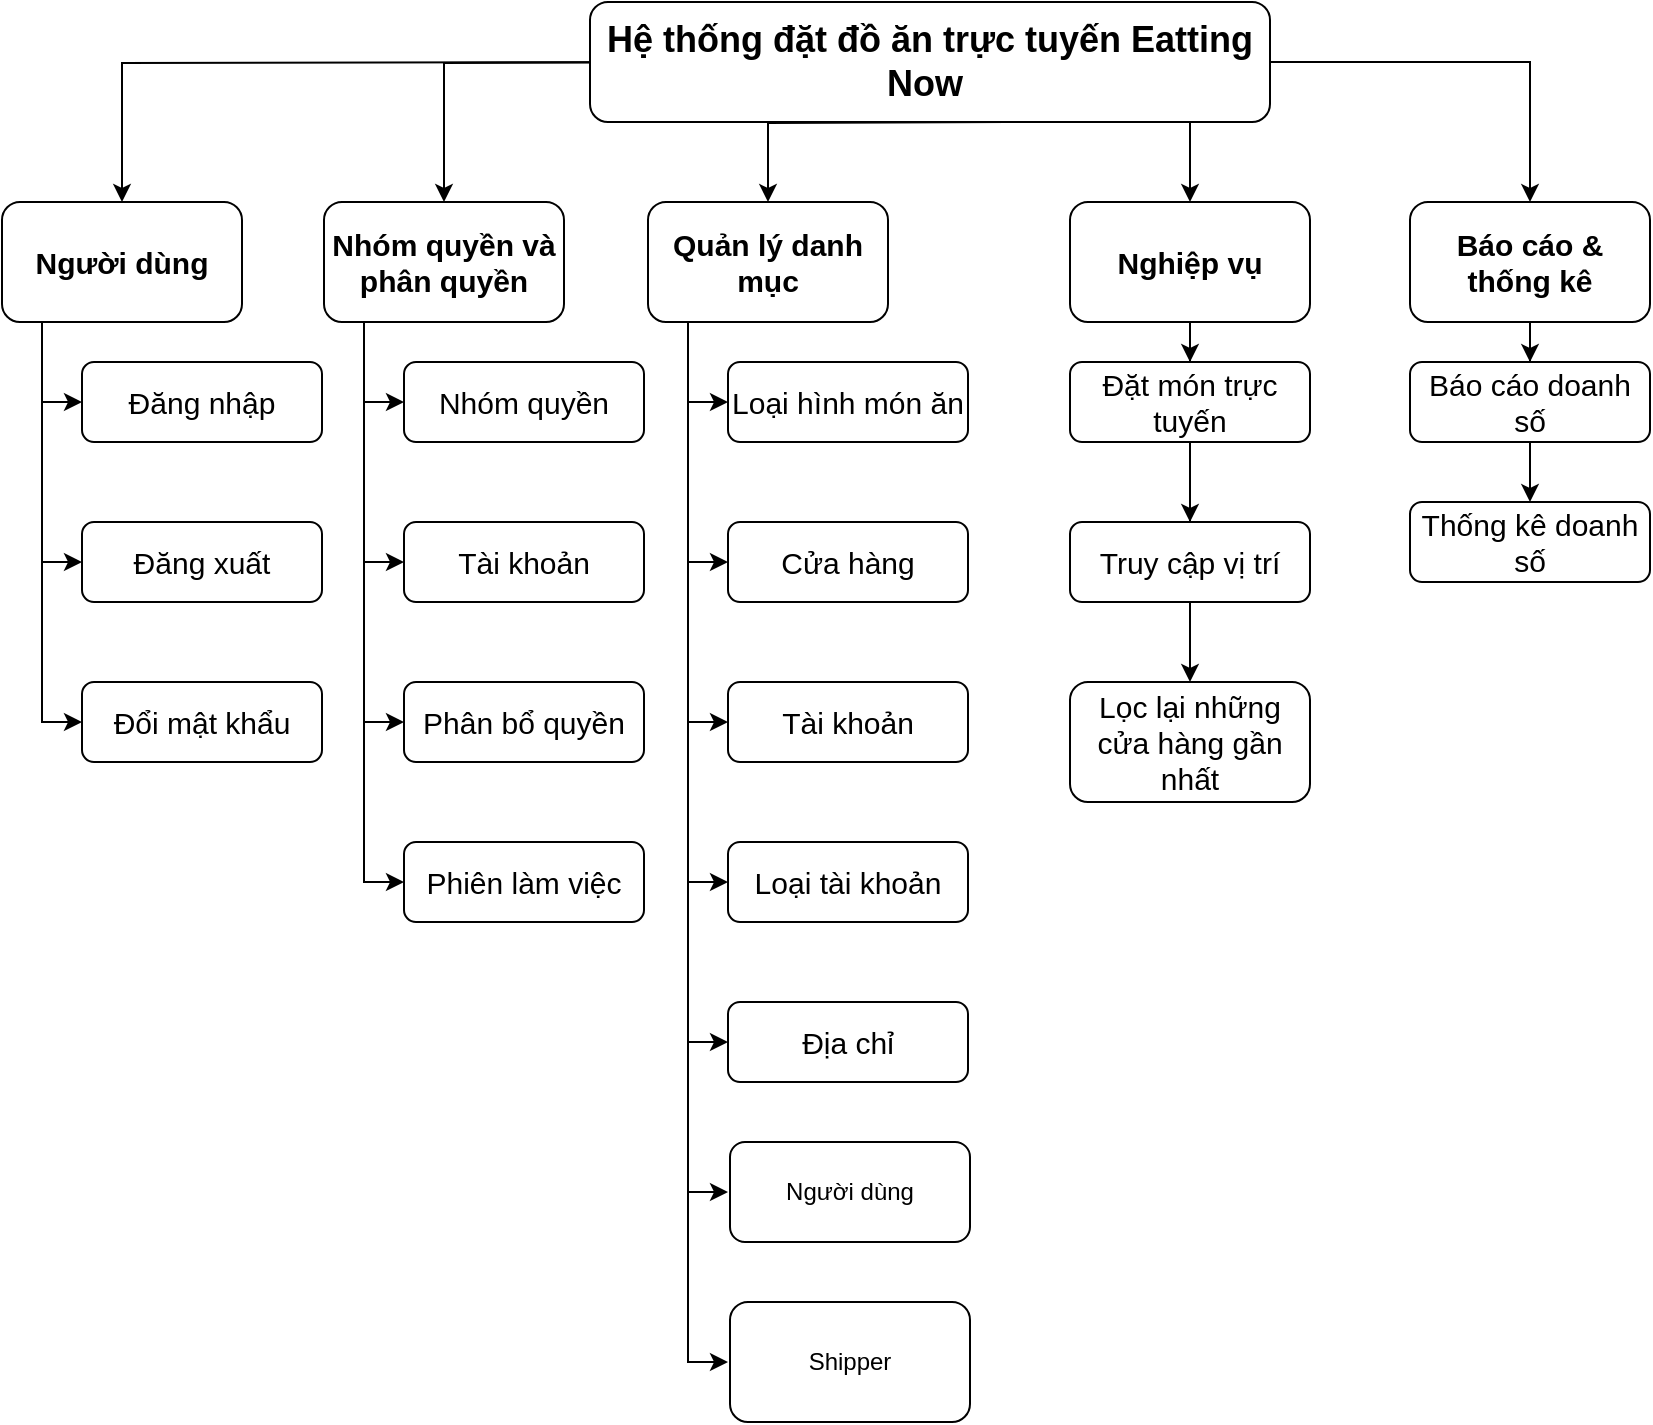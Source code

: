 <mxfile version="21.1.2" type="device">
  <diagram name="Page-1" id="Uy3FqcP_hIWcuMwh0tiC">
    <mxGraphModel dx="1257" dy="774" grid="1" gridSize="10" guides="1" tooltips="1" connect="1" arrows="1" fold="1" page="1" pageScale="1" pageWidth="850" pageHeight="1100" math="0" shadow="0">
      <root>
        <mxCell id="0" />
        <mxCell id="1" parent="0" />
        <mxCell id="tTOaP71Zo4lGY39qygFg-38" style="edgeStyle=orthogonalEdgeStyle;rounded=0;orthogonalLoop=1;jettySize=auto;html=1;" parent="1" target="tTOaP71Zo4lGY39qygFg-2" edge="1">
          <mxGeometry relative="1" as="geometry">
            <mxPoint x="479.0" y="50.0" as="sourcePoint" />
          </mxGeometry>
        </mxCell>
        <mxCell id="tTOaP71Zo4lGY39qygFg-39" style="edgeStyle=orthogonalEdgeStyle;rounded=0;orthogonalLoop=1;jettySize=auto;html=1;" parent="1" target="tTOaP71Zo4lGY39qygFg-10" edge="1">
          <mxGeometry relative="1" as="geometry">
            <mxPoint x="479.0" y="50.0" as="sourcePoint" />
          </mxGeometry>
        </mxCell>
        <mxCell id="tTOaP71Zo4lGY39qygFg-40" style="edgeStyle=orthogonalEdgeStyle;rounded=0;orthogonalLoop=1;jettySize=auto;html=1;" parent="1" target="tTOaP71Zo4lGY39qygFg-4" edge="1">
          <mxGeometry relative="1" as="geometry">
            <mxPoint x="619" y="80.0" as="sourcePoint" />
          </mxGeometry>
        </mxCell>
        <mxCell id="tTOaP71Zo4lGY39qygFg-42" style="edgeStyle=orthogonalEdgeStyle;rounded=0;orthogonalLoop=1;jettySize=auto;html=1;" parent="1" source="tTOaP71Zo4lGY39qygFg-1" target="tTOaP71Zo4lGY39qygFg-3" edge="1">
          <mxGeometry relative="1" as="geometry">
            <Array as="points">
              <mxPoint x="710" y="100" />
              <mxPoint x="710" y="100" />
            </Array>
          </mxGeometry>
        </mxCell>
        <mxCell id="tTOaP71Zo4lGY39qygFg-43" style="edgeStyle=orthogonalEdgeStyle;rounded=0;orthogonalLoop=1;jettySize=auto;html=1;" parent="1" source="tTOaP71Zo4lGY39qygFg-1" target="tTOaP71Zo4lGY39qygFg-33" edge="1">
          <mxGeometry relative="1" as="geometry">
            <Array as="points">
              <mxPoint x="880" y="50" />
              <mxPoint x="880" y="150" />
            </Array>
          </mxGeometry>
        </mxCell>
        <mxCell id="tTOaP71Zo4lGY39qygFg-1" value="&lt;b&gt;Hệ thống đặt đồ ăn trực tuyến Eatting Now&amp;nbsp;&lt;/b&gt;" style="rounded=1;whiteSpace=wrap;html=1;fontSize=18;" parent="1" vertex="1">
          <mxGeometry x="410" y="20" width="340" height="60" as="geometry" />
        </mxCell>
        <mxCell id="tTOaP71Zo4lGY39qygFg-44" style="edgeStyle=orthogonalEdgeStyle;rounded=0;orthogonalLoop=1;jettySize=auto;html=1;fontSize=15;" parent="1" source="tTOaP71Zo4lGY39qygFg-2" target="tTOaP71Zo4lGY39qygFg-6" edge="1">
          <mxGeometry relative="1" as="geometry">
            <Array as="points">
              <mxPoint x="136" y="220" />
            </Array>
          </mxGeometry>
        </mxCell>
        <mxCell id="tTOaP71Zo4lGY39qygFg-45" style="edgeStyle=orthogonalEdgeStyle;rounded=0;orthogonalLoop=1;jettySize=auto;html=1;fontSize=15;" parent="1" source="tTOaP71Zo4lGY39qygFg-2" target="tTOaP71Zo4lGY39qygFg-7" edge="1">
          <mxGeometry relative="1" as="geometry">
            <Array as="points">
              <mxPoint x="136" y="300" />
            </Array>
          </mxGeometry>
        </mxCell>
        <mxCell id="tTOaP71Zo4lGY39qygFg-46" style="edgeStyle=orthogonalEdgeStyle;rounded=0;orthogonalLoop=1;jettySize=auto;html=1;fontSize=15;" parent="1" source="tTOaP71Zo4lGY39qygFg-2" target="tTOaP71Zo4lGY39qygFg-8" edge="1">
          <mxGeometry relative="1" as="geometry">
            <Array as="points">
              <mxPoint x="136" y="380" />
            </Array>
          </mxGeometry>
        </mxCell>
        <mxCell id="tTOaP71Zo4lGY39qygFg-2" value="Người dùng" style="rounded=1;whiteSpace=wrap;html=1;fontSize=15;fontStyle=1" parent="1" vertex="1">
          <mxGeometry x="116" y="120" width="120" height="60" as="geometry" />
        </mxCell>
        <mxCell id="tTOaP71Zo4lGY39qygFg-61" style="edgeStyle=orthogonalEdgeStyle;rounded=0;orthogonalLoop=1;jettySize=auto;html=1;fontSize=15;" parent="1" source="tTOaP71Zo4lGY39qygFg-3" target="tTOaP71Zo4lGY39qygFg-24" edge="1">
          <mxGeometry relative="1" as="geometry">
            <Array as="points">
              <mxPoint x="710" y="190" />
              <mxPoint x="710" y="190" />
            </Array>
          </mxGeometry>
        </mxCell>
        <mxCell id="tTOaP71Zo4lGY39qygFg-62" style="edgeStyle=orthogonalEdgeStyle;rounded=0;orthogonalLoop=1;jettySize=auto;html=1;fontSize=15;" parent="1" source="tTOaP71Zo4lGY39qygFg-3" target="tTOaP71Zo4lGY39qygFg-25" edge="1">
          <mxGeometry relative="1" as="geometry">
            <Array as="points">
              <mxPoint x="710" y="190" />
              <mxPoint x="710" y="190" />
            </Array>
          </mxGeometry>
        </mxCell>
        <mxCell id="tTOaP71Zo4lGY39qygFg-63" style="edgeStyle=orthogonalEdgeStyle;rounded=0;orthogonalLoop=1;jettySize=auto;html=1;fontSize=15;" parent="1" source="tTOaP71Zo4lGY39qygFg-3" target="tTOaP71Zo4lGY39qygFg-28" edge="1">
          <mxGeometry relative="1" as="geometry">
            <Array as="points">
              <mxPoint x="710" y="410" />
              <mxPoint x="710" y="410" />
            </Array>
          </mxGeometry>
        </mxCell>
        <mxCell id="tTOaP71Zo4lGY39qygFg-3" value="Nghiệp vụ" style="rounded=1;whiteSpace=wrap;html=1;fontSize=15;fontStyle=1" parent="1" vertex="1">
          <mxGeometry x="650" y="120" width="120" height="60" as="geometry" />
        </mxCell>
        <mxCell id="tTOaP71Zo4lGY39qygFg-51" style="edgeStyle=orthogonalEdgeStyle;rounded=0;orthogonalLoop=1;jettySize=auto;html=1;fontSize=15;" parent="1" source="tTOaP71Zo4lGY39qygFg-4" target="tTOaP71Zo4lGY39qygFg-14" edge="1">
          <mxGeometry relative="1" as="geometry">
            <Array as="points">
              <mxPoint x="459" y="220" />
            </Array>
          </mxGeometry>
        </mxCell>
        <mxCell id="tTOaP71Zo4lGY39qygFg-52" style="edgeStyle=orthogonalEdgeStyle;rounded=0;orthogonalLoop=1;jettySize=auto;html=1;fontSize=15;" parent="1" source="tTOaP71Zo4lGY39qygFg-4" target="tTOaP71Zo4lGY39qygFg-16" edge="1">
          <mxGeometry relative="1" as="geometry">
            <Array as="points">
              <mxPoint x="459" y="300" />
            </Array>
          </mxGeometry>
        </mxCell>
        <mxCell id="tTOaP71Zo4lGY39qygFg-53" style="edgeStyle=orthogonalEdgeStyle;rounded=0;orthogonalLoop=1;jettySize=auto;html=1;fontSize=15;" parent="1" source="tTOaP71Zo4lGY39qygFg-4" target="tTOaP71Zo4lGY39qygFg-15" edge="1">
          <mxGeometry relative="1" as="geometry">
            <Array as="points">
              <mxPoint x="459" y="460" />
            </Array>
          </mxGeometry>
        </mxCell>
        <mxCell id="tTOaP71Zo4lGY39qygFg-54" style="edgeStyle=orthogonalEdgeStyle;rounded=0;orthogonalLoop=1;jettySize=auto;html=1;fontSize=15;" parent="1" source="tTOaP71Zo4lGY39qygFg-4" target="tTOaP71Zo4lGY39qygFg-31" edge="1">
          <mxGeometry relative="1" as="geometry">
            <Array as="points">
              <mxPoint x="459" y="380" />
            </Array>
          </mxGeometry>
        </mxCell>
        <mxCell id="tTOaP71Zo4lGY39qygFg-55" style="edgeStyle=orthogonalEdgeStyle;rounded=0;orthogonalLoop=1;jettySize=auto;html=1;fontSize=15;" parent="1" source="tTOaP71Zo4lGY39qygFg-4" target="tTOaP71Zo4lGY39qygFg-17" edge="1">
          <mxGeometry relative="1" as="geometry">
            <mxPoint x="459" y="520" as="targetPoint" />
            <Array as="points">
              <mxPoint x="459" y="540" />
            </Array>
          </mxGeometry>
        </mxCell>
        <mxCell id="TW_2m22r_FbXW57V3THS-16" style="edgeStyle=orthogonalEdgeStyle;rounded=0;orthogonalLoop=1;jettySize=auto;html=1;exitX=0.175;exitY=1.1;exitDx=0;exitDy=0;entryX=0;entryY=0.5;entryDx=0;entryDy=0;exitPerimeter=0;" edge="1" parent="1">
          <mxGeometry relative="1" as="geometry">
            <mxPoint x="459" y="186" as="sourcePoint" />
            <mxPoint x="479" y="615" as="targetPoint" />
            <Array as="points">
              <mxPoint x="459" y="615" />
            </Array>
          </mxGeometry>
        </mxCell>
        <mxCell id="TW_2m22r_FbXW57V3THS-19" style="edgeStyle=orthogonalEdgeStyle;rounded=0;orthogonalLoop=1;jettySize=auto;html=1;exitX=0.25;exitY=1;exitDx=0;exitDy=0;entryX=0;entryY=0.5;entryDx=0;entryDy=0;" edge="1" parent="1">
          <mxGeometry relative="1" as="geometry">
            <mxPoint x="468" y="180" as="sourcePoint" />
            <mxPoint x="479" y="700" as="targetPoint" />
            <Array as="points">
              <mxPoint x="459" y="180" />
              <mxPoint x="459" y="700" />
            </Array>
          </mxGeometry>
        </mxCell>
        <mxCell id="tTOaP71Zo4lGY39qygFg-4" value="Quản lý danh mục" style="rounded=1;whiteSpace=wrap;html=1;fontSize=15;fontStyle=1" parent="1" vertex="1">
          <mxGeometry x="439" y="120" width="120" height="60" as="geometry" />
        </mxCell>
        <mxCell id="tTOaP71Zo4lGY39qygFg-6" value="Đăng nhập" style="rounded=1;whiteSpace=wrap;html=1;fontSize=15;" parent="1" vertex="1">
          <mxGeometry x="156" y="200" width="120" height="40" as="geometry" />
        </mxCell>
        <mxCell id="tTOaP71Zo4lGY39qygFg-7" value="Đăng xuất" style="rounded=1;whiteSpace=wrap;html=1;fontSize=15;" parent="1" vertex="1">
          <mxGeometry x="156" y="280" width="120" height="40" as="geometry" />
        </mxCell>
        <mxCell id="tTOaP71Zo4lGY39qygFg-8" value="Đổi mật khẩu" style="rounded=1;whiteSpace=wrap;html=1;fontSize=15;" parent="1" vertex="1">
          <mxGeometry x="156" y="360" width="120" height="40" as="geometry" />
        </mxCell>
        <mxCell id="tTOaP71Zo4lGY39qygFg-47" style="edgeStyle=orthogonalEdgeStyle;rounded=0;orthogonalLoop=1;jettySize=auto;html=1;fontSize=15;" parent="1" source="tTOaP71Zo4lGY39qygFg-10" target="tTOaP71Zo4lGY39qygFg-11" edge="1">
          <mxGeometry relative="1" as="geometry">
            <Array as="points">
              <mxPoint x="297" y="220" />
            </Array>
          </mxGeometry>
        </mxCell>
        <mxCell id="tTOaP71Zo4lGY39qygFg-48" style="edgeStyle=orthogonalEdgeStyle;rounded=0;orthogonalLoop=1;jettySize=auto;html=1;fontSize=15;" parent="1" source="tTOaP71Zo4lGY39qygFg-10" target="tTOaP71Zo4lGY39qygFg-13" edge="1">
          <mxGeometry relative="1" as="geometry">
            <Array as="points">
              <mxPoint x="297" y="300" />
            </Array>
          </mxGeometry>
        </mxCell>
        <mxCell id="tTOaP71Zo4lGY39qygFg-49" style="edgeStyle=orthogonalEdgeStyle;rounded=0;orthogonalLoop=1;jettySize=auto;html=1;fontSize=15;" parent="1" source="tTOaP71Zo4lGY39qygFg-10" target="tTOaP71Zo4lGY39qygFg-12" edge="1">
          <mxGeometry relative="1" as="geometry">
            <Array as="points">
              <mxPoint x="297" y="380" />
            </Array>
          </mxGeometry>
        </mxCell>
        <mxCell id="tTOaP71Zo4lGY39qygFg-50" style="edgeStyle=orthogonalEdgeStyle;rounded=0;orthogonalLoop=1;jettySize=auto;html=1;fontSize=15;" parent="1" source="tTOaP71Zo4lGY39qygFg-10" target="tTOaP71Zo4lGY39qygFg-19" edge="1">
          <mxGeometry relative="1" as="geometry">
            <Array as="points">
              <mxPoint x="297" y="460" />
            </Array>
          </mxGeometry>
        </mxCell>
        <mxCell id="tTOaP71Zo4lGY39qygFg-10" value="Nhóm quyền và phân quyền" style="rounded=1;whiteSpace=wrap;html=1;fontSize=15;fontStyle=1" parent="1" vertex="1">
          <mxGeometry x="277" y="120" width="120" height="60" as="geometry" />
        </mxCell>
        <mxCell id="tTOaP71Zo4lGY39qygFg-11" value="Nhóm quyền" style="rounded=1;whiteSpace=wrap;html=1;fontSize=15;" parent="1" vertex="1">
          <mxGeometry x="317" y="200" width="120" height="40" as="geometry" />
        </mxCell>
        <mxCell id="tTOaP71Zo4lGY39qygFg-12" value="Phân bổ quyền" style="rounded=1;whiteSpace=wrap;html=1;fontSize=15;" parent="1" vertex="1">
          <mxGeometry x="317" y="360" width="120" height="40" as="geometry" />
        </mxCell>
        <mxCell id="tTOaP71Zo4lGY39qygFg-13" value="Tài khoản" style="rounded=1;whiteSpace=wrap;html=1;fontSize=15;" parent="1" vertex="1">
          <mxGeometry x="317" y="280" width="120" height="40" as="geometry" />
        </mxCell>
        <mxCell id="tTOaP71Zo4lGY39qygFg-14" value="Loại hình món ăn" style="rounded=1;whiteSpace=wrap;html=1;fontSize=15;" parent="1" vertex="1">
          <mxGeometry x="479" y="200" width="120" height="40" as="geometry" />
        </mxCell>
        <mxCell id="tTOaP71Zo4lGY39qygFg-15" value="Loại tài khoản" style="rounded=1;whiteSpace=wrap;html=1;fontSize=15;" parent="1" vertex="1">
          <mxGeometry x="479" y="440" width="120" height="40" as="geometry" />
        </mxCell>
        <mxCell id="tTOaP71Zo4lGY39qygFg-16" value="Cửa hàng" style="rounded=1;whiteSpace=wrap;html=1;fontSize=15;" parent="1" vertex="1">
          <mxGeometry x="479" y="280" width="120" height="40" as="geometry" />
        </mxCell>
        <mxCell id="tTOaP71Zo4lGY39qygFg-17" value="Địa chỉ" style="rounded=1;whiteSpace=wrap;html=1;fontSize=15;" parent="1" vertex="1">
          <mxGeometry x="479" y="520" width="120" height="40" as="geometry" />
        </mxCell>
        <mxCell id="tTOaP71Zo4lGY39qygFg-19" value="Phiên làm việc" style="rounded=1;whiteSpace=wrap;html=1;fontSize=15;" parent="1" vertex="1">
          <mxGeometry x="317" y="440" width="120" height="40" as="geometry" />
        </mxCell>
        <mxCell id="tTOaP71Zo4lGY39qygFg-24" value="Đặt món trực tuyến" style="rounded=1;whiteSpace=wrap;html=1;fontSize=15;" parent="1" vertex="1">
          <mxGeometry x="650" y="200" width="120" height="40" as="geometry" />
        </mxCell>
        <mxCell id="tTOaP71Zo4lGY39qygFg-25" value="Truy cập vị trí" style="rounded=1;whiteSpace=wrap;html=1;fontSize=15;" parent="1" vertex="1">
          <mxGeometry x="650" y="280" width="120" height="40" as="geometry" />
        </mxCell>
        <mxCell id="tTOaP71Zo4lGY39qygFg-28" value="Lọc lại những cửa hàng gần nhất" style="rounded=1;whiteSpace=wrap;html=1;fontSize=15;" parent="1" vertex="1">
          <mxGeometry x="650" y="360" width="120" height="60" as="geometry" />
        </mxCell>
        <mxCell id="tTOaP71Zo4lGY39qygFg-31" value="Tài khoản" style="rounded=1;whiteSpace=wrap;html=1;fontSize=15;" parent="1" vertex="1">
          <mxGeometry x="479" y="360" width="120" height="40" as="geometry" />
        </mxCell>
        <mxCell id="tTOaP71Zo4lGY39qygFg-64" style="edgeStyle=orthogonalEdgeStyle;rounded=0;orthogonalLoop=1;jettySize=auto;html=1;fontSize=15;" parent="1" source="tTOaP71Zo4lGY39qygFg-33" target="tTOaP71Zo4lGY39qygFg-34" edge="1">
          <mxGeometry relative="1" as="geometry">
            <Array as="points">
              <mxPoint x="880" y="200" />
              <mxPoint x="880" y="200" />
            </Array>
          </mxGeometry>
        </mxCell>
        <mxCell id="tTOaP71Zo4lGY39qygFg-65" style="edgeStyle=orthogonalEdgeStyle;rounded=0;orthogonalLoop=1;jettySize=auto;html=1;fontSize=15;" parent="1" source="tTOaP71Zo4lGY39qygFg-33" target="tTOaP71Zo4lGY39qygFg-35" edge="1">
          <mxGeometry relative="1" as="geometry">
            <Array as="points">
              <mxPoint x="880" y="250" />
              <mxPoint x="880" y="250" />
            </Array>
          </mxGeometry>
        </mxCell>
        <mxCell id="tTOaP71Zo4lGY39qygFg-33" value="Báo cáo &amp;amp; thống kê" style="rounded=1;whiteSpace=wrap;html=1;fontSize=15;fontStyle=1" parent="1" vertex="1">
          <mxGeometry x="820" y="120" width="120" height="60" as="geometry" />
        </mxCell>
        <mxCell id="tTOaP71Zo4lGY39qygFg-34" value="Báo cáo doanh số" style="rounded=1;whiteSpace=wrap;html=1;fontSize=15;" parent="1" vertex="1">
          <mxGeometry x="820" y="200" width="120" height="40" as="geometry" />
        </mxCell>
        <mxCell id="tTOaP71Zo4lGY39qygFg-35" value="Thống kê doanh số" style="rounded=1;whiteSpace=wrap;html=1;fontSize=15;" parent="1" vertex="1">
          <mxGeometry x="820" y="270" width="120" height="40" as="geometry" />
        </mxCell>
        <mxCell id="TW_2m22r_FbXW57V3THS-9" value="Người dùng" style="rounded=1;whiteSpace=wrap;html=1;" vertex="1" parent="1">
          <mxGeometry x="480" y="590" width="120" height="50" as="geometry" />
        </mxCell>
        <mxCell id="TW_2m22r_FbXW57V3THS-17" value="Shipper" style="rounded=1;whiteSpace=wrap;html=1;" vertex="1" parent="1">
          <mxGeometry x="480" y="670" width="120" height="60" as="geometry" />
        </mxCell>
      </root>
    </mxGraphModel>
  </diagram>
</mxfile>
